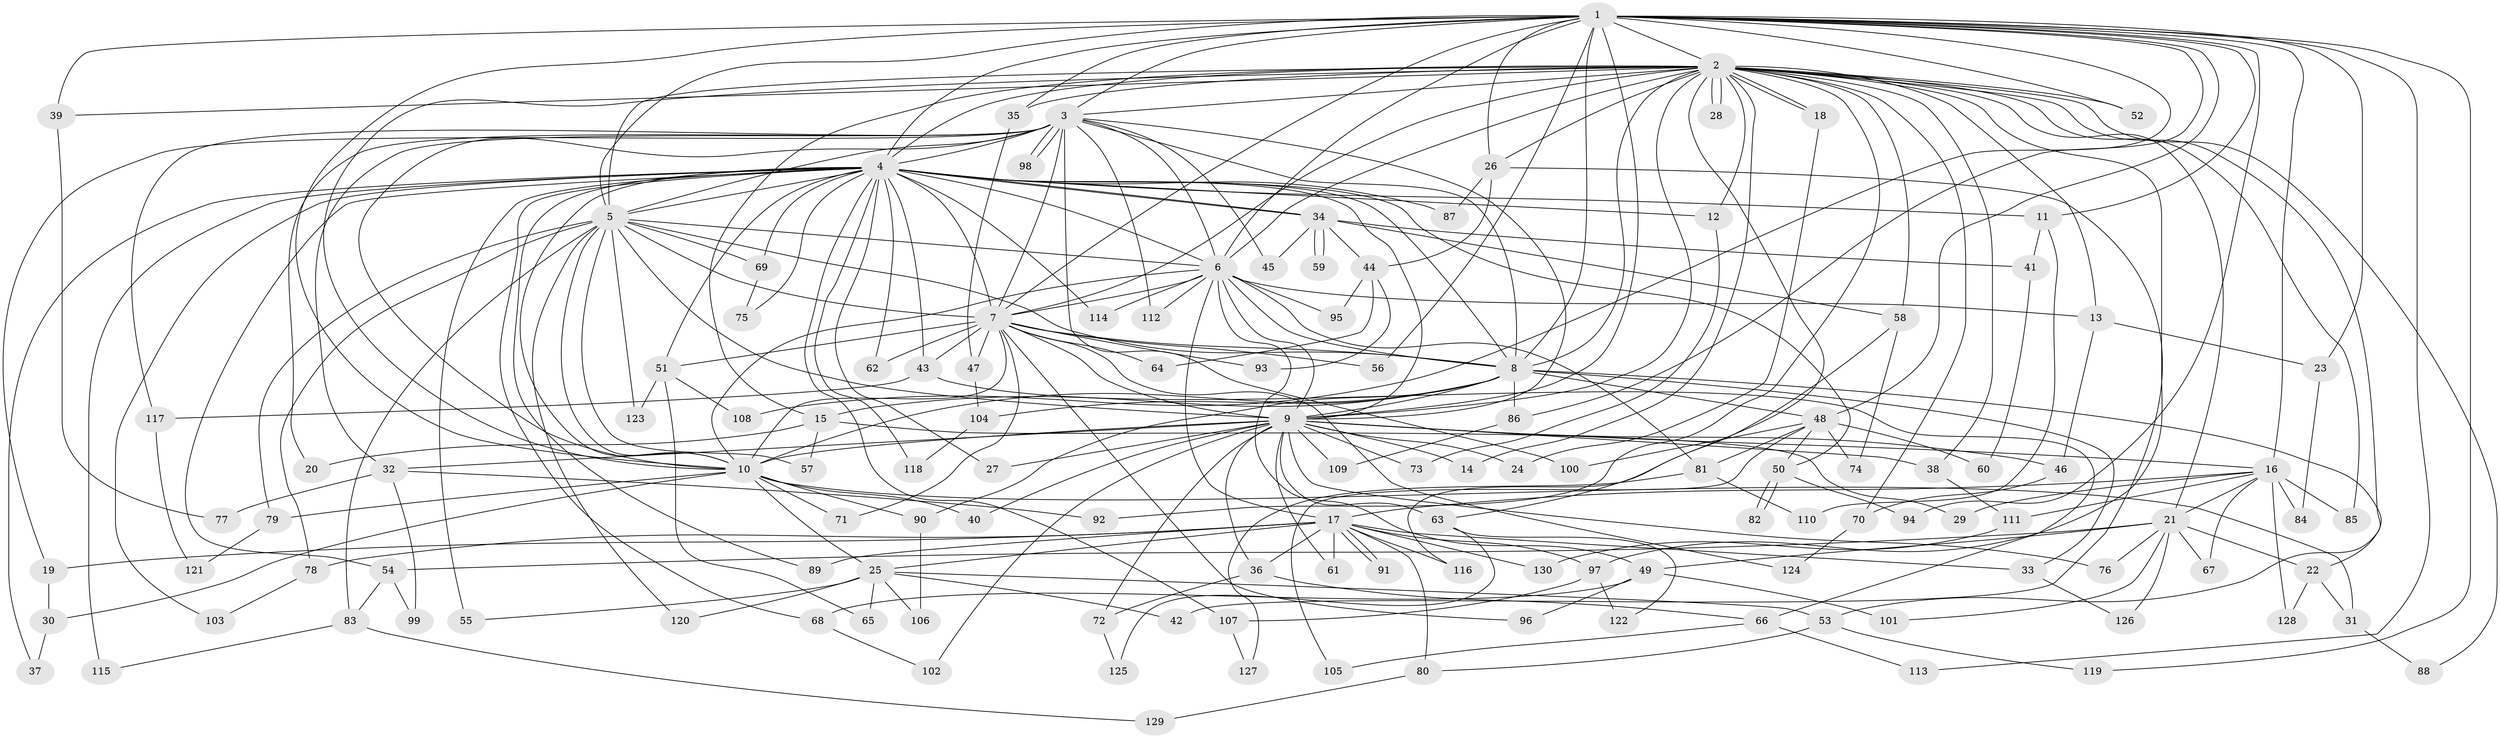 // Generated by graph-tools (version 1.1) at 2025/35/03/09/25 02:35:09]
// undirected, 130 vertices, 285 edges
graph export_dot {
graph [start="1"]
  node [color=gray90,style=filled];
  1;
  2;
  3;
  4;
  5;
  6;
  7;
  8;
  9;
  10;
  11;
  12;
  13;
  14;
  15;
  16;
  17;
  18;
  19;
  20;
  21;
  22;
  23;
  24;
  25;
  26;
  27;
  28;
  29;
  30;
  31;
  32;
  33;
  34;
  35;
  36;
  37;
  38;
  39;
  40;
  41;
  42;
  43;
  44;
  45;
  46;
  47;
  48;
  49;
  50;
  51;
  52;
  53;
  54;
  55;
  56;
  57;
  58;
  59;
  60;
  61;
  62;
  63;
  64;
  65;
  66;
  67;
  68;
  69;
  70;
  71;
  72;
  73;
  74;
  75;
  76;
  77;
  78;
  79;
  80;
  81;
  82;
  83;
  84;
  85;
  86;
  87;
  88;
  89;
  90;
  91;
  92;
  93;
  94;
  95;
  96;
  97;
  98;
  99;
  100;
  101;
  102;
  103;
  104;
  105;
  106;
  107;
  108;
  109;
  110;
  111;
  112;
  113;
  114;
  115;
  116;
  117;
  118;
  119;
  120;
  121;
  122;
  123;
  124;
  125;
  126;
  127;
  128;
  129;
  130;
  1 -- 2;
  1 -- 3;
  1 -- 4;
  1 -- 5;
  1 -- 6;
  1 -- 7;
  1 -- 8;
  1 -- 9;
  1 -- 10;
  1 -- 11;
  1 -- 16;
  1 -- 23;
  1 -- 26;
  1 -- 35;
  1 -- 39;
  1 -- 48;
  1 -- 52;
  1 -- 56;
  1 -- 86;
  1 -- 94;
  1 -- 108;
  1 -- 113;
  1 -- 119;
  2 -- 3;
  2 -- 4;
  2 -- 5;
  2 -- 6;
  2 -- 7;
  2 -- 8;
  2 -- 9;
  2 -- 10;
  2 -- 12;
  2 -- 13;
  2 -- 14;
  2 -- 15;
  2 -- 18;
  2 -- 18;
  2 -- 21;
  2 -- 26;
  2 -- 28;
  2 -- 28;
  2 -- 35;
  2 -- 38;
  2 -- 39;
  2 -- 52;
  2 -- 53;
  2 -- 58;
  2 -- 63;
  2 -- 70;
  2 -- 85;
  2 -- 88;
  2 -- 92;
  2 -- 97;
  3 -- 4;
  3 -- 5;
  3 -- 6;
  3 -- 7;
  3 -- 8;
  3 -- 9;
  3 -- 10;
  3 -- 19;
  3 -- 20;
  3 -- 32;
  3 -- 45;
  3 -- 98;
  3 -- 98;
  3 -- 100;
  3 -- 112;
  3 -- 117;
  4 -- 5;
  4 -- 6;
  4 -- 7;
  4 -- 8;
  4 -- 9;
  4 -- 10;
  4 -- 11;
  4 -- 12;
  4 -- 27;
  4 -- 34;
  4 -- 34;
  4 -- 37;
  4 -- 43;
  4 -- 50;
  4 -- 51;
  4 -- 54;
  4 -- 55;
  4 -- 62;
  4 -- 68;
  4 -- 69;
  4 -- 75;
  4 -- 87;
  4 -- 89;
  4 -- 103;
  4 -- 107;
  4 -- 114;
  4 -- 115;
  4 -- 118;
  5 -- 6;
  5 -- 7;
  5 -- 8;
  5 -- 9;
  5 -- 10;
  5 -- 57;
  5 -- 69;
  5 -- 78;
  5 -- 79;
  5 -- 83;
  5 -- 120;
  5 -- 123;
  6 -- 7;
  6 -- 8;
  6 -- 9;
  6 -- 10;
  6 -- 13;
  6 -- 17;
  6 -- 49;
  6 -- 81;
  6 -- 95;
  6 -- 112;
  6 -- 114;
  7 -- 8;
  7 -- 9;
  7 -- 10;
  7 -- 43;
  7 -- 47;
  7 -- 51;
  7 -- 56;
  7 -- 62;
  7 -- 64;
  7 -- 71;
  7 -- 93;
  7 -- 96;
  7 -- 124;
  8 -- 9;
  8 -- 10;
  8 -- 15;
  8 -- 22;
  8 -- 33;
  8 -- 48;
  8 -- 86;
  8 -- 90;
  8 -- 104;
  9 -- 10;
  9 -- 14;
  9 -- 16;
  9 -- 24;
  9 -- 27;
  9 -- 32;
  9 -- 36;
  9 -- 38;
  9 -- 40;
  9 -- 46;
  9 -- 61;
  9 -- 63;
  9 -- 72;
  9 -- 73;
  9 -- 76;
  9 -- 102;
  9 -- 109;
  10 -- 25;
  10 -- 30;
  10 -- 31;
  10 -- 40;
  10 -- 71;
  10 -- 79;
  10 -- 90;
  11 -- 41;
  11 -- 110;
  12 -- 73;
  13 -- 23;
  13 -- 46;
  15 -- 20;
  15 -- 29;
  15 -- 57;
  16 -- 17;
  16 -- 21;
  16 -- 29;
  16 -- 67;
  16 -- 84;
  16 -- 85;
  16 -- 111;
  16 -- 128;
  17 -- 19;
  17 -- 25;
  17 -- 33;
  17 -- 36;
  17 -- 61;
  17 -- 78;
  17 -- 80;
  17 -- 89;
  17 -- 91;
  17 -- 91;
  17 -- 97;
  17 -- 116;
  17 -- 130;
  18 -- 24;
  19 -- 30;
  21 -- 22;
  21 -- 49;
  21 -- 54;
  21 -- 67;
  21 -- 76;
  21 -- 101;
  21 -- 126;
  22 -- 31;
  22 -- 128;
  23 -- 84;
  25 -- 42;
  25 -- 53;
  25 -- 55;
  25 -- 65;
  25 -- 106;
  25 -- 120;
  26 -- 42;
  26 -- 44;
  26 -- 87;
  30 -- 37;
  31 -- 88;
  32 -- 77;
  32 -- 92;
  32 -- 99;
  33 -- 126;
  34 -- 41;
  34 -- 44;
  34 -- 45;
  34 -- 58;
  34 -- 59;
  34 -- 59;
  35 -- 47;
  36 -- 66;
  36 -- 72;
  38 -- 111;
  39 -- 77;
  41 -- 60;
  43 -- 66;
  43 -- 117;
  44 -- 64;
  44 -- 93;
  44 -- 95;
  46 -- 70;
  47 -- 104;
  48 -- 50;
  48 -- 60;
  48 -- 74;
  48 -- 81;
  48 -- 100;
  48 -- 105;
  49 -- 68;
  49 -- 96;
  49 -- 101;
  50 -- 82;
  50 -- 82;
  50 -- 94;
  51 -- 65;
  51 -- 108;
  51 -- 123;
  53 -- 80;
  53 -- 119;
  54 -- 83;
  54 -- 99;
  58 -- 74;
  58 -- 116;
  63 -- 122;
  63 -- 125;
  66 -- 105;
  66 -- 113;
  68 -- 102;
  69 -- 75;
  70 -- 124;
  72 -- 125;
  78 -- 103;
  79 -- 121;
  80 -- 129;
  81 -- 110;
  81 -- 127;
  83 -- 115;
  83 -- 129;
  86 -- 109;
  90 -- 106;
  97 -- 107;
  97 -- 122;
  104 -- 118;
  107 -- 127;
  111 -- 130;
  117 -- 121;
}

